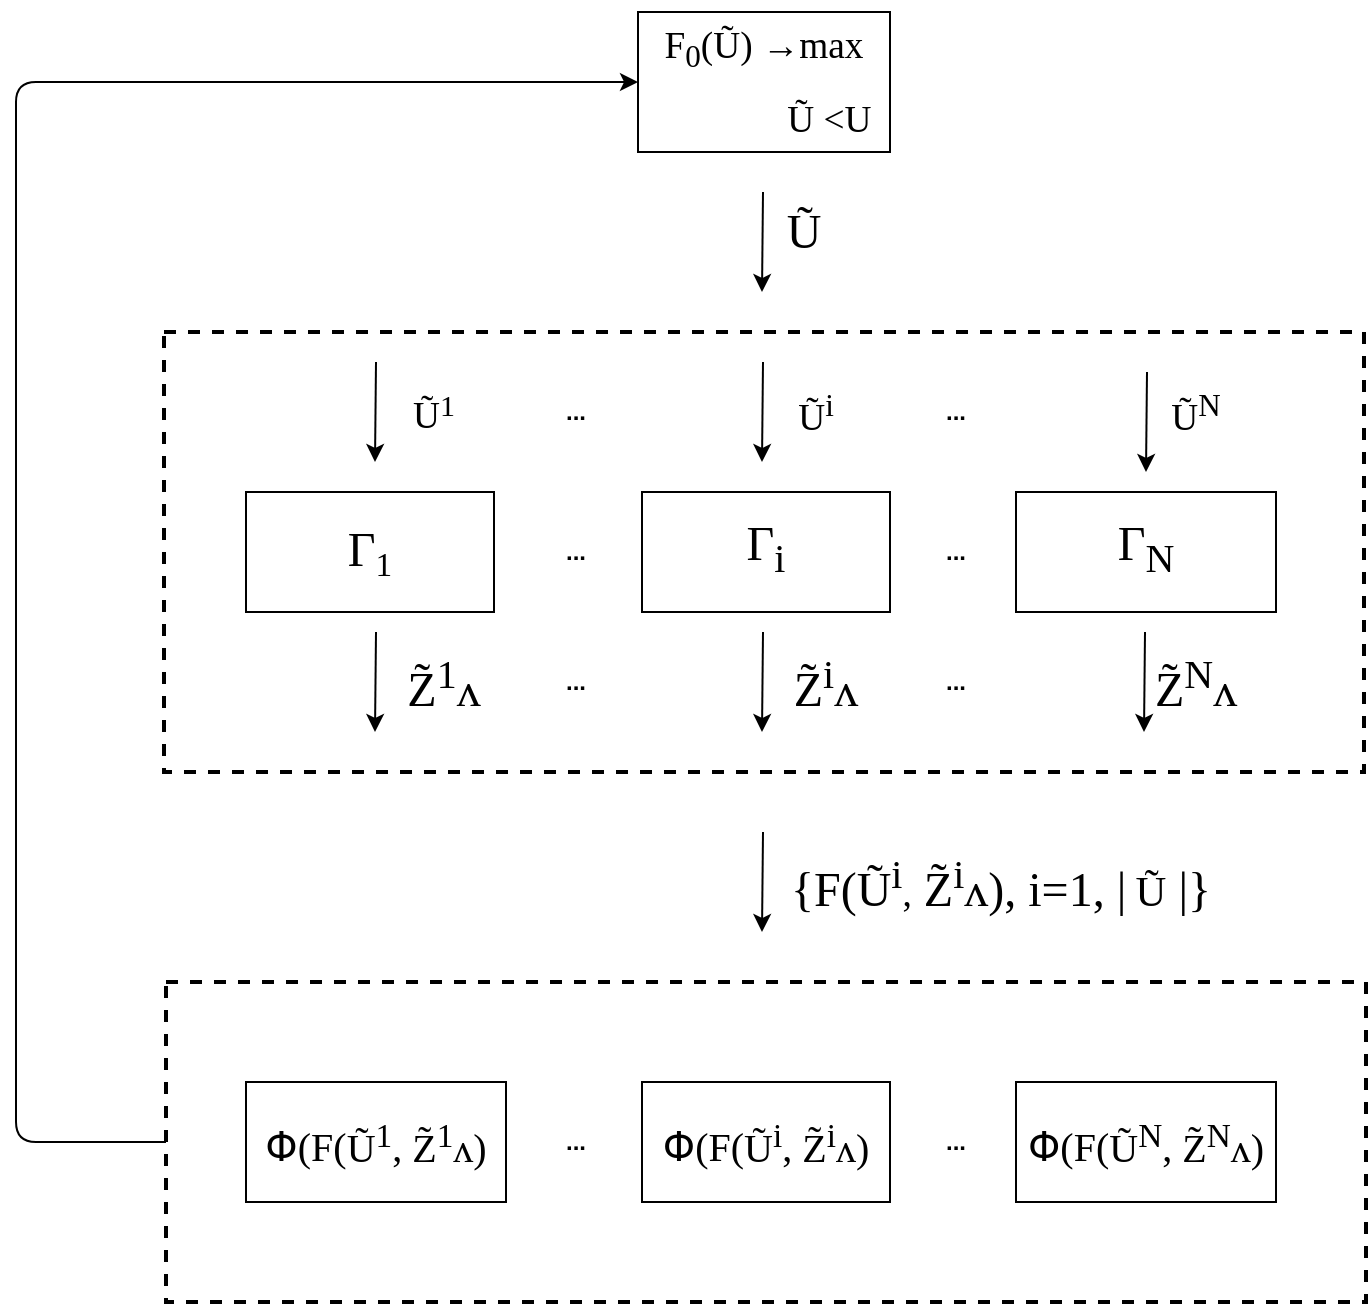 <mxfile version="14.7.2" type="github">
  <diagram id="dfggriedRJGEzIFVJOp3" name="Page-1">
    <mxGraphModel dx="1422" dy="705" grid="1" gridSize="10" guides="1" tooltips="1" connect="1" arrows="1" fold="1" page="1" pageScale="1" pageWidth="827" pageHeight="1169" math="0" shadow="0">
      <root>
        <mxCell id="0" />
        <mxCell id="1" parent="0" />
        <mxCell id="0htcueR-mSQZetv6u28M-1" value="&lt;p class=&quot;MsoNormal&quot;&gt;&lt;span lang=&quot;EN-US&quot; style=&quot;font-size: 14.0pt ; line-height: 107% ; font-family: &amp;#34;times new roman&amp;#34; , serif&quot;&gt;F&lt;sub&gt;0&lt;/sub&gt;(Ũ) →max&lt;/span&gt;&lt;/p&gt;&lt;p class=&quot;MsoNormal&quot;&gt;&lt;span lang=&quot;EN-US&quot; style=&quot;font-size: 14.0pt ; line-height: 107% ; font-family: &amp;#34;times new roman&amp;#34; , serif&quot;&gt;&lt;/span&gt;&lt;/p&gt;&lt;p class=&quot;MsoNormal&quot;&gt;&lt;span lang=&quot;EN-US&quot; style=&quot;font-size: 14.0pt ; line-height: 107% ; font-family: &amp;#34;times new roman&amp;#34; , serif&quot;&gt;&amp;nbsp; &amp;nbsp; &amp;nbsp; &amp;nbsp; &amp;nbsp; &amp;nbsp; &amp;nbsp; Ũ &amp;lt;U&lt;/span&gt;&lt;/p&gt;" style="rounded=0;whiteSpace=wrap;html=1;align=center;" parent="1" vertex="1">
          <mxGeometry x="351" y="20" width="126" height="70" as="geometry" />
        </mxCell>
        <mxCell id="0htcueR-mSQZetv6u28M-2" value="" style="rounded=0;whiteSpace=wrap;html=1;dashed=1;strokeWidth=2;" parent="1" vertex="1">
          <mxGeometry x="114" y="180" width="600" height="220" as="geometry" />
        </mxCell>
        <mxCell id="0htcueR-mSQZetv6u28M-5" value="" style="endArrow=classic;html=1;" parent="1" edge="1">
          <mxGeometry width="50" height="50" relative="1" as="geometry">
            <mxPoint x="220" y="195" as="sourcePoint" />
            <mxPoint x="219.5" y="245" as="targetPoint" />
          </mxGeometry>
        </mxCell>
        <mxCell id="0htcueR-mSQZetv6u28M-6" value="" style="endArrow=classic;html=1;" parent="1" edge="1">
          <mxGeometry width="50" height="50" relative="1" as="geometry">
            <mxPoint x="220" y="330" as="sourcePoint" />
            <mxPoint x="219.5" y="380" as="targetPoint" />
          </mxGeometry>
        </mxCell>
        <mxCell id="0htcueR-mSQZetv6u28M-7" value="&lt;p class=&quot;MsoNormal&quot;&gt;&lt;span lang=&quot;EN-US&quot; style=&quot;line-height: 107% ; font-family: &amp;#34;times new roman&amp;#34; , serif ; font-size: 14pt&quot;&gt;Ũ&lt;sup&gt;i&lt;/sup&gt;&lt;/span&gt;&lt;span lang=&quot;EN-US&quot; style=&quot;font-size: 18.0pt ; line-height: 107% ; font-family: &amp;#34;times new roman&amp;#34; , serif&quot;&gt;&lt;/span&gt;&lt;/p&gt;" style="text;html=1;strokeColor=none;fillColor=none;align=center;verticalAlign=middle;whiteSpace=wrap;rounded=0;" parent="1" vertex="1">
          <mxGeometry x="420" y="210" width="40" height="20" as="geometry" />
        </mxCell>
        <mxCell id="0htcueR-mSQZetv6u28M-9" value="&lt;span lang=&quot;EN-US&quot; style=&quot;font-size: 24px ; line-height: 107% ; font-family: &amp;#34;times new roman&amp;#34; , serif&quot;&gt;Z̃&lt;sup&gt;1&lt;/sup&gt;ʌ&lt;/span&gt;" style="text;html=1;strokeColor=none;fillColor=none;align=center;verticalAlign=middle;whiteSpace=wrap;rounded=0;" parent="1" vertex="1">
          <mxGeometry x="229" y="340" width="50" height="30" as="geometry" />
        </mxCell>
        <mxCell id="0htcueR-mSQZetv6u28M-10" value="&lt;p class=&quot;MsoNormal&quot;&gt;&lt;span lang=&quot;EN-US&quot; style=&quot;font-size: 18.0pt ; line-height: 107% ; font-family: &amp;#34;times new roman&amp;#34; , serif&quot;&gt;Γ&lt;sub&gt;i&lt;/sub&gt;&lt;/span&gt;&lt;/p&gt;" style="rounded=0;whiteSpace=wrap;html=1;" parent="1" vertex="1">
          <mxGeometry x="353" y="260" width="124" height="60" as="geometry" />
        </mxCell>
        <mxCell id="0htcueR-mSQZetv6u28M-11" value="&lt;p class=&quot;MsoNormal&quot;&gt;&lt;span lang=&quot;EN-US&quot; style=&quot;font-size: 18.0pt ; line-height: 107% ; font-family: &amp;#34;times new roman&amp;#34; , serif&quot;&gt;Γ&lt;sub&gt;N&lt;/sub&gt;&lt;/span&gt;&lt;/p&gt;" style="rounded=0;whiteSpace=wrap;html=1;" parent="1" vertex="1">
          <mxGeometry x="540" y="260" width="130" height="60" as="geometry" />
        </mxCell>
        <mxCell id="0htcueR-mSQZetv6u28M-13" value="&lt;b&gt;...&lt;/b&gt;" style="text;html=1;strokeColor=none;fillColor=none;align=center;verticalAlign=middle;whiteSpace=wrap;rounded=0;" parent="1" vertex="1">
          <mxGeometry x="300" y="210" width="40" height="20" as="geometry" />
        </mxCell>
        <mxCell id="0htcueR-mSQZetv6u28M-14" value="&lt;b&gt;...&lt;/b&gt;" style="text;html=1;strokeColor=none;fillColor=none;align=center;verticalAlign=middle;whiteSpace=wrap;rounded=0;" parent="1" vertex="1">
          <mxGeometry x="300" y="280" width="40" height="20" as="geometry" />
        </mxCell>
        <mxCell id="0htcueR-mSQZetv6u28M-15" value="&lt;b&gt;...&lt;/b&gt;" style="text;html=1;strokeColor=none;fillColor=none;align=center;verticalAlign=middle;whiteSpace=wrap;rounded=0;" parent="1" vertex="1">
          <mxGeometry x="300" y="345" width="40" height="20" as="geometry" />
        </mxCell>
        <mxCell id="0htcueR-mSQZetv6u28M-16" value="&lt;b&gt;...&lt;/b&gt;" style="text;html=1;strokeColor=none;fillColor=none;align=center;verticalAlign=middle;whiteSpace=wrap;rounded=0;" parent="1" vertex="1">
          <mxGeometry x="490" y="210" width="40" height="20" as="geometry" />
        </mxCell>
        <mxCell id="0htcueR-mSQZetv6u28M-17" value="&lt;b&gt;...&lt;/b&gt;" style="text;html=1;strokeColor=none;fillColor=none;align=center;verticalAlign=middle;whiteSpace=wrap;rounded=0;" parent="1" vertex="1">
          <mxGeometry x="490" y="345" width="40" height="20" as="geometry" />
        </mxCell>
        <mxCell id="0htcueR-mSQZetv6u28M-18" value="&lt;b&gt;...&lt;/b&gt;" style="text;html=1;strokeColor=none;fillColor=none;align=center;verticalAlign=middle;whiteSpace=wrap;rounded=0;" parent="1" vertex="1">
          <mxGeometry x="490" y="280" width="40" height="20" as="geometry" />
        </mxCell>
        <mxCell id="0htcueR-mSQZetv6u28M-19" value="" style="endArrow=classic;html=1;" parent="1" edge="1">
          <mxGeometry width="50" height="50" relative="1" as="geometry">
            <mxPoint x="413.5" y="195" as="sourcePoint" />
            <mxPoint x="413" y="245" as="targetPoint" />
          </mxGeometry>
        </mxCell>
        <mxCell id="0htcueR-mSQZetv6u28M-20" value="" style="endArrow=classic;html=1;" parent="1" edge="1">
          <mxGeometry width="50" height="50" relative="1" as="geometry">
            <mxPoint x="605.5" y="200" as="sourcePoint" />
            <mxPoint x="605" y="250" as="targetPoint" />
          </mxGeometry>
        </mxCell>
        <mxCell id="0htcueR-mSQZetv6u28M-21" value="" style="endArrow=classic;html=1;" parent="1" edge="1">
          <mxGeometry width="50" height="50" relative="1" as="geometry">
            <mxPoint x="413.5" y="330" as="sourcePoint" />
            <mxPoint x="413" y="380" as="targetPoint" />
          </mxGeometry>
        </mxCell>
        <mxCell id="0htcueR-mSQZetv6u28M-22" value="" style="endArrow=classic;html=1;" parent="1" edge="1">
          <mxGeometry width="50" height="50" relative="1" as="geometry">
            <mxPoint x="604.5" y="330" as="sourcePoint" />
            <mxPoint x="604" y="380" as="targetPoint" />
          </mxGeometry>
        </mxCell>
        <mxCell id="0htcueR-mSQZetv6u28M-23" value="" style="endArrow=classic;html=1;" parent="1" edge="1">
          <mxGeometry width="50" height="50" relative="1" as="geometry">
            <mxPoint x="413.5" y="110" as="sourcePoint" />
            <mxPoint x="413" y="160" as="targetPoint" />
          </mxGeometry>
        </mxCell>
        <mxCell id="0htcueR-mSQZetv6u28M-24" value="&lt;p class=&quot;MsoNormal&quot;&gt;&lt;span lang=&quot;EN-US&quot; style=&quot;font-size: 14.0pt ; line-height: 107% ; font-family: &amp;#34;times new roman&amp;#34; , serif&quot;&gt;Ũ&lt;sup&gt;N&lt;/sup&gt;&lt;/span&gt;&lt;span lang=&quot;EN-US&quot; style=&quot;font-size: 18.0pt ; line-height: 107% ; font-family: &amp;#34;times new roman&amp;#34; , serif&quot;&gt;&lt;/span&gt;&lt;/p&gt;" style="text;html=1;strokeColor=none;fillColor=none;align=center;verticalAlign=middle;whiteSpace=wrap;rounded=0;" parent="1" vertex="1">
          <mxGeometry x="610" y="210" width="40" height="20" as="geometry" />
        </mxCell>
        <mxCell id="0htcueR-mSQZetv6u28M-25" value="&lt;span lang=&quot;EN-US&quot; style=&quot;font-size: 18.0pt ; line-height: 107% ; font-family: &amp;#34;times new roman&amp;#34; , serif&quot;&gt;Z̃&lt;sup&gt;i&lt;/sup&gt;ʌ&lt;/span&gt;" style="text;html=1;strokeColor=none;fillColor=none;align=center;verticalAlign=middle;whiteSpace=wrap;rounded=0;" parent="1" vertex="1">
          <mxGeometry x="420" y="340" width="50" height="30" as="geometry" />
        </mxCell>
        <mxCell id="0htcueR-mSQZetv6u28M-26" value="&lt;span lang=&quot;EN-US&quot; style=&quot;font-size: 18.0pt ; line-height: 107% ; font-family: &amp;#34;times new roman&amp;#34; , serif&quot;&gt;Z̃&lt;sup&gt;N&lt;/sup&gt;ʌ&lt;/span&gt;" style="text;html=1;strokeColor=none;fillColor=none;align=center;verticalAlign=middle;whiteSpace=wrap;rounded=0;" parent="1" vertex="1">
          <mxGeometry x="605" y="340" width="50" height="30" as="geometry" />
        </mxCell>
        <mxCell id="0htcueR-mSQZetv6u28M-27" value="" style="endArrow=classic;html=1;" parent="1" edge="1">
          <mxGeometry width="50" height="50" relative="1" as="geometry">
            <mxPoint x="413.5" y="430" as="sourcePoint" />
            <mxPoint x="413" y="480" as="targetPoint" />
          </mxGeometry>
        </mxCell>
        <mxCell id="0htcueR-mSQZetv6u28M-29" value="" style="rounded=0;whiteSpace=wrap;html=1;dashed=1;strokeWidth=2;" parent="1" vertex="1">
          <mxGeometry x="115" y="505" width="600" height="160" as="geometry" />
        </mxCell>
        <mxCell id="0htcueR-mSQZetv6u28M-30" value="&lt;p class=&quot;MsoNormal&quot;&gt;&lt;span lang=&quot;EN-US&quot; style=&quot;font-size: 18.0pt ; line-height: 107% ; font-family: &amp;#34;times new roman&amp;#34; , serif&quot;&gt;{F(Ũ&lt;sup&gt;i&lt;/sup&gt;&lt;/span&gt;&lt;span lang=&quot;EN-US&quot; style=&quot;font-size: 14.0pt ; line-height: 107% ; font-family: &amp;#34;times new roman&amp;#34; , serif&quot;&gt;,&lt;/span&gt;&lt;span lang=&quot;EN-US&quot; style=&quot;font-size: 18.0pt ; line-height: 107% ; font-family: &amp;#34;times new roman&amp;#34; , serif&quot;&gt; Z̃&lt;sup&gt;i&lt;/sup&gt;ʌ), i=1, |&lt;/span&gt;&lt;span lang=&quot;EN-US&quot; style=&quot;font-size: 14.0pt ; line-height: 107% ; font-family: &amp;#34;times new roman&amp;#34; , serif&quot;&gt; &lt;/span&gt;&lt;span lang=&quot;EN-US&quot; style=&quot;font-size: 16.0pt ; line-height: 107% ; font-family: &amp;#34;times new roman&amp;#34; , serif&quot;&gt;Ũ&lt;/span&gt;&lt;span lang=&quot;EN-US&quot; style=&quot;font-size: 18.0pt ; line-height: 107% ; font-family: &amp;#34;times new roman&amp;#34; , serif&quot;&gt; |}&lt;/span&gt;&lt;/p&gt;" style="text;html=1;strokeColor=none;fillColor=none;align=center;verticalAlign=middle;whiteSpace=wrap;rounded=0;" parent="1" vertex="1">
          <mxGeometry x="420" y="420" width="225" height="70" as="geometry" />
        </mxCell>
        <mxCell id="0htcueR-mSQZetv6u28M-32" value="&lt;p class=&quot;MsoNormal&quot; style=&quot;font-size: 20px&quot;&gt;&lt;span style=&quot;line-height: 107% ; font-family: &amp;#34;times new roman&amp;#34; , serif&quot;&gt;Փ&lt;/span&gt;&lt;span lang=&quot;EN-US&quot; style=&quot;line-height: 107% ; font-family: &amp;#34;times new roman&amp;#34; , serif&quot;&gt;(F(&lt;/span&gt;&lt;span lang=&quot;EN-US&quot; style=&quot;line-height: 107% ; font-family: &amp;#34;times new roman&amp;#34; , serif&quot;&gt;Ũ&lt;sup&gt;1&lt;/sup&gt;&lt;/span&gt;&lt;span lang=&quot;EN-US&quot; style=&quot;line-height: 107% ; font-family: &amp;#34;times new roman&amp;#34; , serif&quot;&gt;,&amp;nbsp;&lt;/span&gt;&lt;span lang=&quot;EN-US&quot; style=&quot;line-height: 107% ; font-family: &amp;#34;times new roman&amp;#34; , serif&quot;&gt;Z̃&lt;sup&gt;1&lt;/sup&gt;ʌ)&lt;/span&gt;&lt;/p&gt;" style="rounded=0;whiteSpace=wrap;html=1;" parent="1" vertex="1">
          <mxGeometry x="155" y="555" width="130" height="60" as="geometry" />
        </mxCell>
        <mxCell id="0htcueR-mSQZetv6u28M-33" value="&lt;p class=&quot;MsoNormal&quot; style=&quot;font-size: 20px&quot;&gt;&lt;span style=&quot;line-height: 107% ; font-family: &amp;#34;times new roman&amp;#34; , serif&quot;&gt;Փ&lt;/span&gt;&lt;span lang=&quot;EN-US&quot; style=&quot;line-height: 107% ; font-family: &amp;#34;times new roman&amp;#34; , serif&quot;&gt;(F(&lt;/span&gt;&lt;span lang=&quot;EN-US&quot; style=&quot;line-height: 107% ; font-family: &amp;#34;times new roman&amp;#34; , serif&quot;&gt;Ũ&lt;sup&gt;i&lt;/sup&gt;&lt;/span&gt;&lt;span lang=&quot;EN-US&quot; style=&quot;line-height: 107% ; font-family: &amp;#34;times new roman&amp;#34; , serif&quot;&gt;,&amp;nbsp;&lt;/span&gt;&lt;span lang=&quot;EN-US&quot; style=&quot;line-height: 107% ; font-family: &amp;#34;times new roman&amp;#34; , serif&quot;&gt;Z̃&lt;sup&gt;i&lt;/sup&gt;ʌ)&lt;/span&gt;&lt;/p&gt;" style="rounded=0;whiteSpace=wrap;html=1;" parent="1" vertex="1">
          <mxGeometry x="353" y="555" width="124" height="60" as="geometry" />
        </mxCell>
        <mxCell id="0htcueR-mSQZetv6u28M-34" value="&lt;p class=&quot;MsoNormal&quot; style=&quot;font-size: 20px&quot;&gt;&lt;span style=&quot;line-height: 107% ; font-family: &amp;#34;times new roman&amp;#34; , serif&quot;&gt;Փ&lt;/span&gt;&lt;span lang=&quot;EN-US&quot; style=&quot;line-height: 107% ; font-family: &amp;#34;times new roman&amp;#34; , serif&quot;&gt;(F(&lt;/span&gt;&lt;span lang=&quot;EN-US&quot; style=&quot;line-height: 107% ; font-family: &amp;#34;times new roman&amp;#34; , serif&quot;&gt;Ũ&lt;sup&gt;N&lt;/sup&gt;&lt;/span&gt;&lt;span lang=&quot;EN-US&quot; style=&quot;line-height: 107% ; font-family: &amp;#34;times new roman&amp;#34; , serif&quot;&gt;,&amp;nbsp;&lt;/span&gt;&lt;span lang=&quot;EN-US&quot; style=&quot;line-height: 107% ; font-family: &amp;#34;times new roman&amp;#34; , serif&quot;&gt;Z̃&lt;sup&gt;N&lt;/sup&gt;ʌ)&lt;/span&gt;&lt;/p&gt;" style="rounded=0;whiteSpace=wrap;html=1;" parent="1" vertex="1">
          <mxGeometry x="540" y="555" width="130" height="60" as="geometry" />
        </mxCell>
        <mxCell id="0htcueR-mSQZetv6u28M-36" value="&lt;b&gt;...&lt;/b&gt;" style="text;html=1;strokeColor=none;fillColor=none;align=center;verticalAlign=middle;whiteSpace=wrap;rounded=0;" parent="1" vertex="1">
          <mxGeometry x="490" y="575" width="40" height="20" as="geometry" />
        </mxCell>
        <mxCell id="0htcueR-mSQZetv6u28M-37" value="&lt;b&gt;...&lt;/b&gt;" style="text;html=1;strokeColor=none;fillColor=none;align=center;verticalAlign=middle;whiteSpace=wrap;rounded=0;" parent="1" vertex="1">
          <mxGeometry x="300" y="575" width="40" height="20" as="geometry" />
        </mxCell>
        <mxCell id="0htcueR-mSQZetv6u28M-44" value="" style="endArrow=classic;html=1;exitX=0;exitY=0.5;exitDx=0;exitDy=0;entryX=0;entryY=0.5;entryDx=0;entryDy=0;" parent="1" source="0htcueR-mSQZetv6u28M-29" target="0htcueR-mSQZetv6u28M-1" edge="1">
          <mxGeometry width="50" height="50" relative="1" as="geometry">
            <mxPoint x="110" y="620" as="sourcePoint" />
            <mxPoint x="40" y="80" as="targetPoint" />
            <Array as="points">
              <mxPoint x="40" y="585" />
              <mxPoint x="40" y="55" />
            </Array>
          </mxGeometry>
        </mxCell>
        <mxCell id="NcaRU4QVmD3SVWIltxuW-1" value="&lt;p class=&quot;MsoNormal&quot;&gt;&lt;span lang=&quot;EN-US&quot; style=&quot;line-height: 107% ; font-family: &amp;#34;times new roman&amp;#34; , serif&quot;&gt;&lt;font style=&quot;font-size: 24px&quot;&gt;Ũ&lt;/font&gt;&lt;/span&gt;&lt;span style=&quot;font-size: 18.0pt ; line-height: 107% ; font-family: &amp;#34;times new roman&amp;#34; , serif&quot;&gt;&lt;/span&gt;&lt;/p&gt;" style="text;html=1;strokeColor=none;fillColor=none;align=center;verticalAlign=middle;whiteSpace=wrap;rounded=0;" vertex="1" parent="1">
          <mxGeometry x="414" y="120" width="40" height="20" as="geometry" />
        </mxCell>
        <mxCell id="NcaRU4QVmD3SVWIltxuW-2" value="&lt;p class=&quot;MsoNormal&quot;&gt;&lt;span style=&quot;font-family: &amp;#34;times new roman&amp;#34; , serif ; font-size: 24px&quot;&gt;Γ&lt;/span&gt;&lt;span style=&quot;font-family: &amp;#34;times new roman&amp;#34; , serif&quot;&gt;&lt;font style=&quot;font-size: 20px&quot;&gt;&lt;sub&gt;1&lt;/sub&gt;&lt;/font&gt;&lt;/span&gt;&lt;br&gt;&lt;/p&gt;" style="rounded=0;whiteSpace=wrap;html=1;" vertex="1" parent="1">
          <mxGeometry x="155" y="260" width="124" height="60" as="geometry" />
        </mxCell>
        <mxCell id="NcaRU4QVmD3SVWIltxuW-3" value="&lt;p class=&quot;MsoNormal&quot;&gt;&lt;span lang=&quot;EN-US&quot; style=&quot;line-height: 107% ; font-family: &amp;#34;times new roman&amp;#34; , serif ; font-size: 14pt&quot;&gt;Ũ&lt;/span&gt;&lt;span lang=&quot;EN-US&quot; style=&quot;line-height: 107% ; font-family: &amp;#34;times new roman&amp;#34; , serif ; font-size: 15.556px&quot;&gt;&lt;sup style=&quot;font-size: 15px&quot;&gt;1&lt;/sup&gt;&lt;/span&gt;&lt;span lang=&quot;EN-US&quot; style=&quot;font-size: 18.0pt ; line-height: 107% ; font-family: &amp;#34;times new roman&amp;#34; , serif&quot;&gt;&lt;/span&gt;&lt;/p&gt;" style="text;html=1;strokeColor=none;fillColor=none;align=center;verticalAlign=middle;whiteSpace=wrap;rounded=0;" vertex="1" parent="1">
          <mxGeometry x="229" y="210" width="40" height="20" as="geometry" />
        </mxCell>
      </root>
    </mxGraphModel>
  </diagram>
</mxfile>
